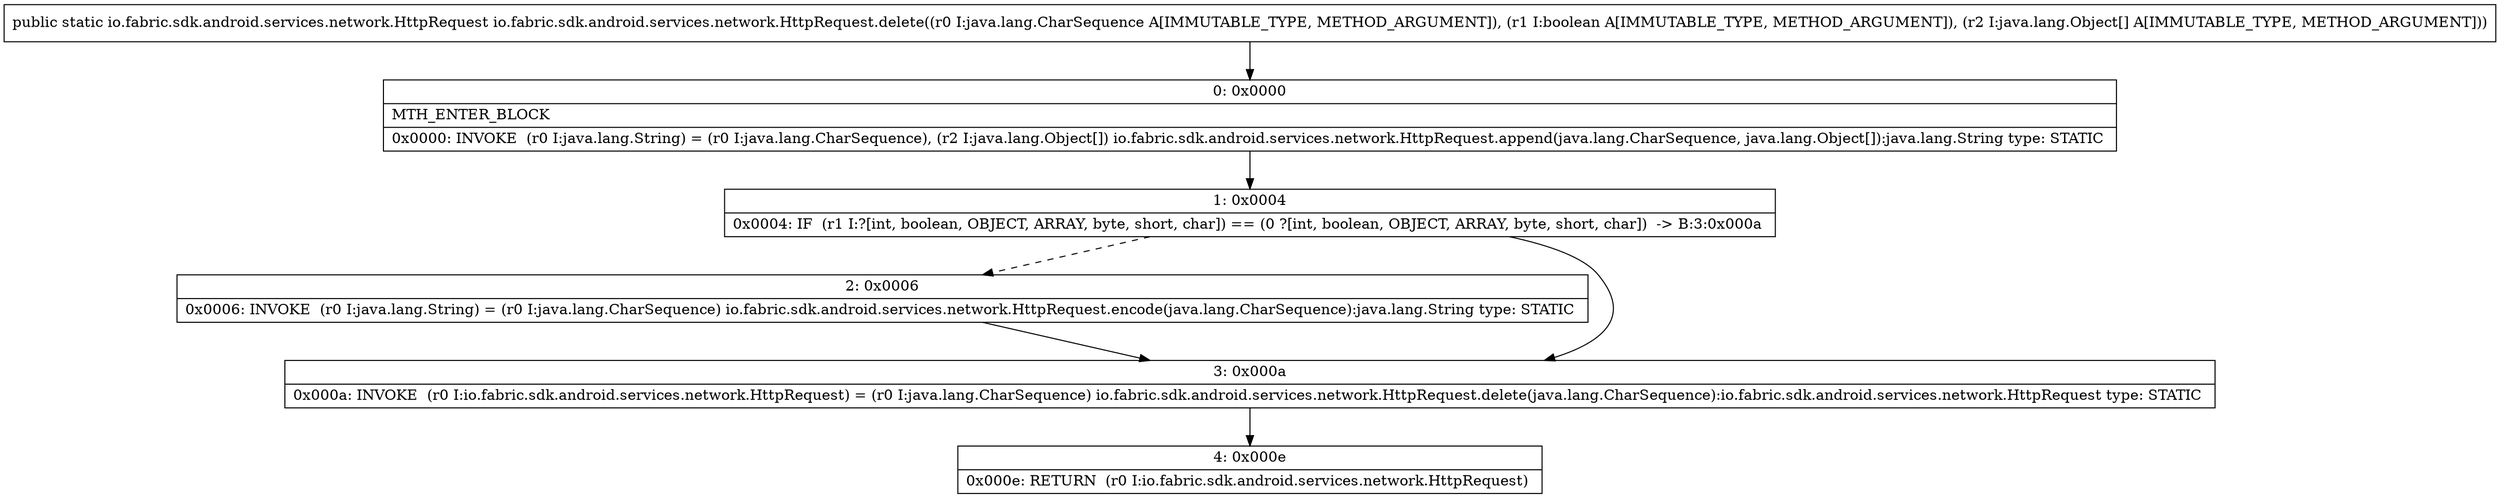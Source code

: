 digraph "CFG forio.fabric.sdk.android.services.network.HttpRequest.delete(Ljava\/lang\/CharSequence;Z[Ljava\/lang\/Object;)Lio\/fabric\/sdk\/android\/services\/network\/HttpRequest;" {
Node_0 [shape=record,label="{0\:\ 0x0000|MTH_ENTER_BLOCK\l|0x0000: INVOKE  (r0 I:java.lang.String) = (r0 I:java.lang.CharSequence), (r2 I:java.lang.Object[]) io.fabric.sdk.android.services.network.HttpRequest.append(java.lang.CharSequence, java.lang.Object[]):java.lang.String type: STATIC \l}"];
Node_1 [shape=record,label="{1\:\ 0x0004|0x0004: IF  (r1 I:?[int, boolean, OBJECT, ARRAY, byte, short, char]) == (0 ?[int, boolean, OBJECT, ARRAY, byte, short, char])  \-\> B:3:0x000a \l}"];
Node_2 [shape=record,label="{2\:\ 0x0006|0x0006: INVOKE  (r0 I:java.lang.String) = (r0 I:java.lang.CharSequence) io.fabric.sdk.android.services.network.HttpRequest.encode(java.lang.CharSequence):java.lang.String type: STATIC \l}"];
Node_3 [shape=record,label="{3\:\ 0x000a|0x000a: INVOKE  (r0 I:io.fabric.sdk.android.services.network.HttpRequest) = (r0 I:java.lang.CharSequence) io.fabric.sdk.android.services.network.HttpRequest.delete(java.lang.CharSequence):io.fabric.sdk.android.services.network.HttpRequest type: STATIC \l}"];
Node_4 [shape=record,label="{4\:\ 0x000e|0x000e: RETURN  (r0 I:io.fabric.sdk.android.services.network.HttpRequest) \l}"];
MethodNode[shape=record,label="{public static io.fabric.sdk.android.services.network.HttpRequest io.fabric.sdk.android.services.network.HttpRequest.delete((r0 I:java.lang.CharSequence A[IMMUTABLE_TYPE, METHOD_ARGUMENT]), (r1 I:boolean A[IMMUTABLE_TYPE, METHOD_ARGUMENT]), (r2 I:java.lang.Object[] A[IMMUTABLE_TYPE, METHOD_ARGUMENT])) }"];
MethodNode -> Node_0;
Node_0 -> Node_1;
Node_1 -> Node_2[style=dashed];
Node_1 -> Node_3;
Node_2 -> Node_3;
Node_3 -> Node_4;
}

